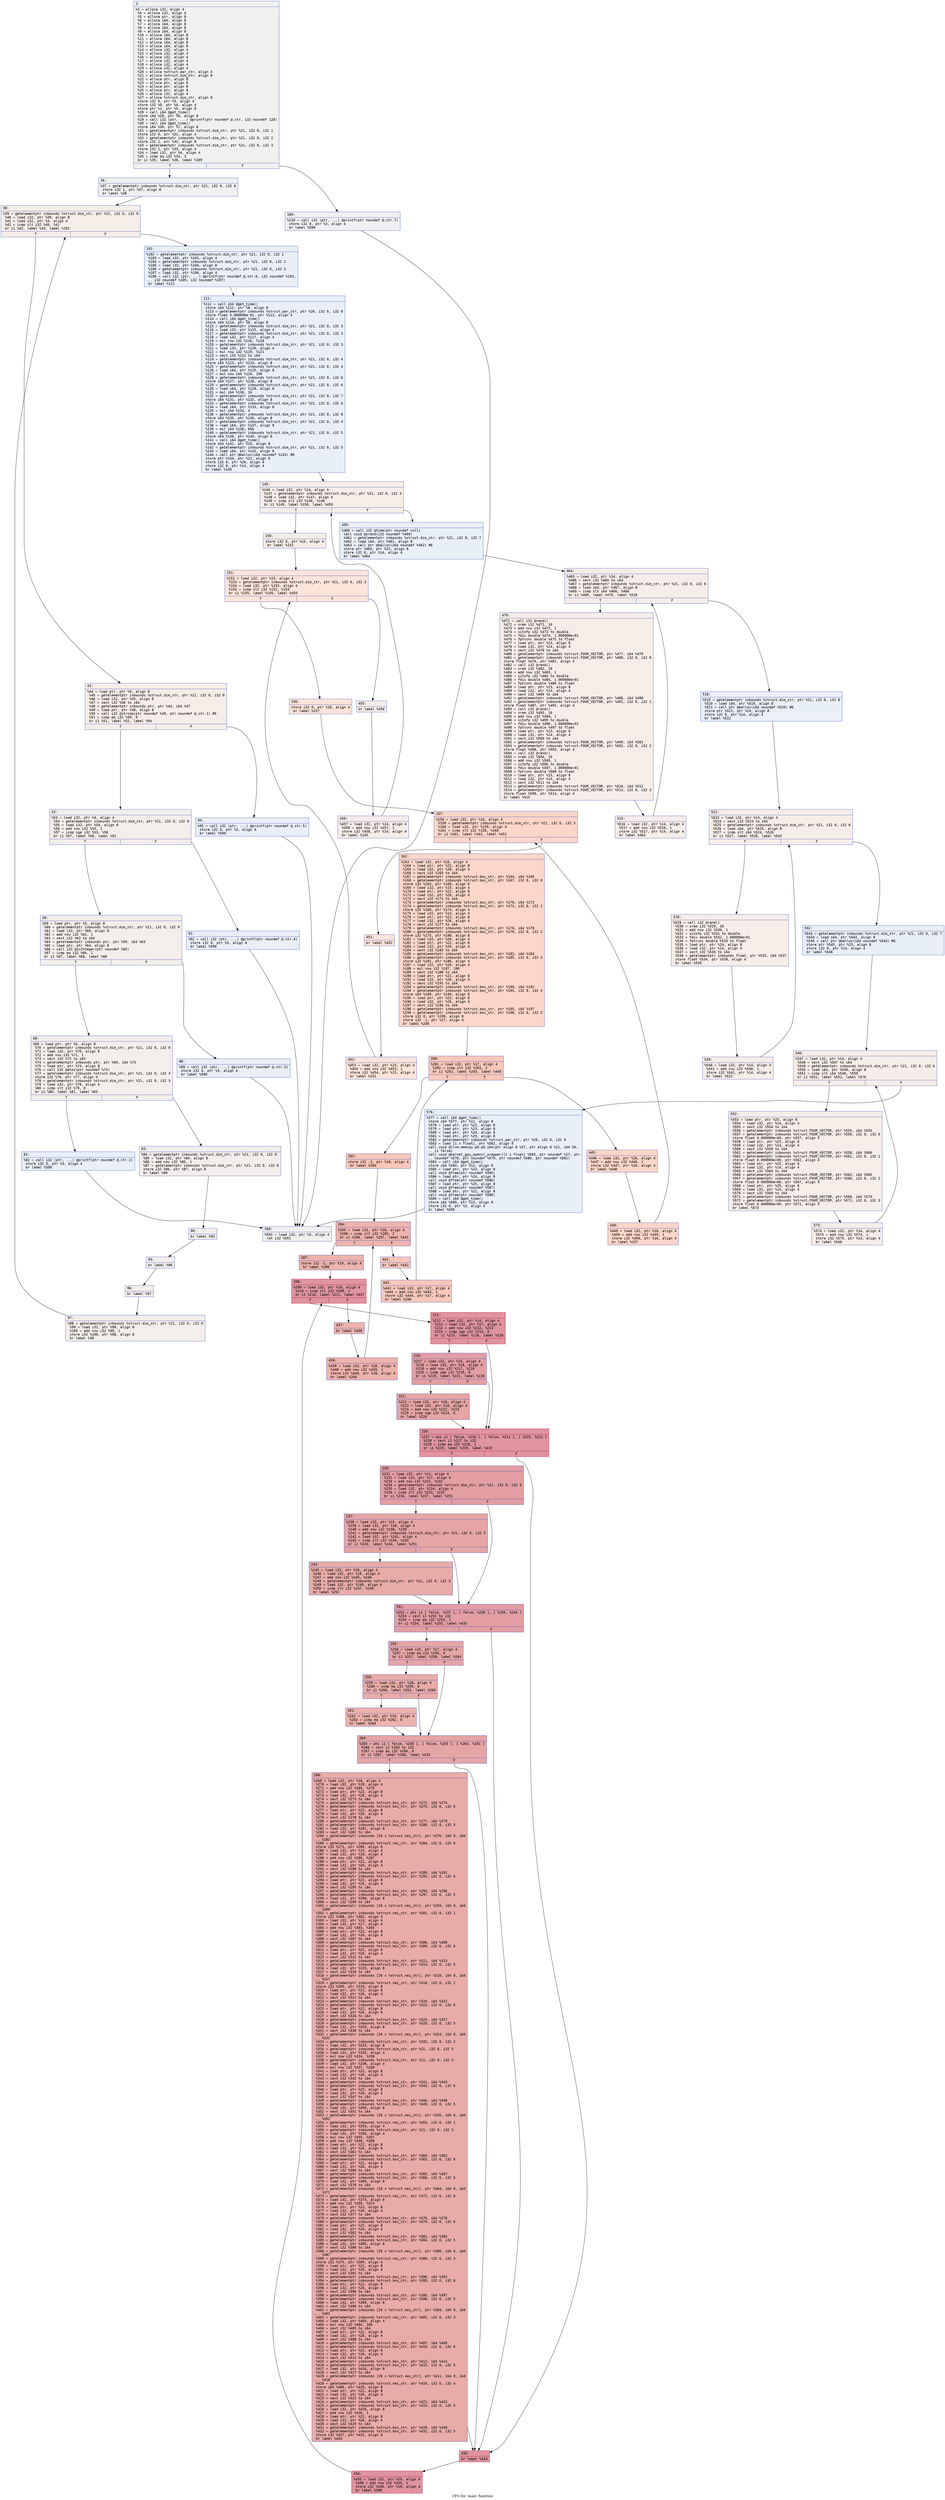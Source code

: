digraph "CFG for 'main' function" {
	label="CFG for 'main' function";

	Node0x6000032ba0d0 [shape=record,color="#3d50c3ff", style=filled, fillcolor="#dedcdb70" fontname="Courier",label="{2:\l|  %3 = alloca i32, align 4\l  %4 = alloca i32, align 4\l  %5 = alloca ptr, align 8\l  %6 = alloca i64, align 8\l  %7 = alloca i64, align 8\l  %8 = alloca i64, align 8\l  %9 = alloca i64, align 8\l  %10 = alloca i64, align 8\l  %11 = alloca i64, align 8\l  %12 = alloca i64, align 8\l  %13 = alloca i64, align 8\l  %14 = alloca i32, align 4\l  %15 = alloca i32, align 4\l  %16 = alloca i32, align 4\l  %17 = alloca i32, align 4\l  %18 = alloca i32, align 4\l  %19 = alloca i32, align 4\l  %20 = alloca %struct.par_str, align 4\l  %21 = alloca %struct.dim_str, align 8\l  %22 = alloca ptr, align 8\l  %23 = alloca ptr, align 8\l  %24 = alloca ptr, align 8\l  %25 = alloca ptr, align 8\l  %26 = alloca i32, align 4\l  %27 = alloca %struct.dim_str, align 8\l  store i32 0, ptr %3, align 4\l  store i32 %0, ptr %4, align 4\l  store ptr %1, ptr %5, align 8\l  %28 = call i64 @get_time()\l  store i64 %28, ptr %6, align 8\l  %29 = call i32 (ptr, ...) @printf(ptr noundef @.str, i32 noundef 128)\l  %30 = call i64 @get_time()\l  store i64 %30, ptr %7, align 8\l  %31 = getelementptr inbounds %struct.dim_str, ptr %21, i32 0, i32 1\l  store i32 0, ptr %31, align 4\l  %32 = getelementptr inbounds %struct.dim_str, ptr %21, i32 0, i32 2\l  store i32 1, ptr %32, align 8\l  %33 = getelementptr inbounds %struct.dim_str, ptr %21, i32 0, i32 3\l  store i32 1, ptr %33, align 4\l  %34 = load i32, ptr %4, align 4\l  %35 = icmp eq i32 %34, 3\l  br i1 %35, label %36, label %109\l|{<s0>T|<s1>F}}"];
	Node0x6000032ba0d0:s0 -> Node0x6000032ba120[tooltip="2 -> 36\nProbability 50.00%" ];
	Node0x6000032ba0d0:s1 -> Node0x6000032ba620[tooltip="2 -> 109\nProbability 50.00%" ];
	Node0x6000032ba120 [shape=record,color="#3d50c3ff", style=filled, fillcolor="#dbdcde70" fontname="Courier",label="{36:\l|  %37 = getelementptr inbounds %struct.dim_str, ptr %21, i32 0, i32 0\l  store i32 1, ptr %37, align 8\l  br label %38\l}"];
	Node0x6000032ba120 -> Node0x6000032ba170[tooltip="36 -> 38\nProbability 100.00%" ];
	Node0x6000032ba170 [shape=record,color="#3d50c3ff", style=filled, fillcolor="#e8d6cc70" fontname="Courier",label="{38:\l|  %39 = getelementptr inbounds %struct.dim_str, ptr %21, i32 0, i32 0\l  %40 = load i32, ptr %39, align 8\l  %41 = load i32, ptr %4, align 4\l  %42 = icmp slt i32 %40, %41\l  br i1 %42, label %43, label %101\l|{<s0>T|<s1>F}}"];
	Node0x6000032ba170:s0 -> Node0x6000032ba1c0[tooltip="38 -> 43\nProbability 96.88%" ];
	Node0x6000032ba170:s1 -> Node0x6000032ba5d0[tooltip="38 -> 101\nProbability 3.12%" ];
	Node0x6000032ba1c0 [shape=record,color="#3d50c3ff", style=filled, fillcolor="#e8d6cc70" fontname="Courier",label="{43:\l|  %44 = load ptr, ptr %5, align 8\l  %45 = getelementptr inbounds %struct.dim_str, ptr %21, i32 0, i32 0\l  %46 = load i32, ptr %45, align 8\l  %47 = sext i32 %46 to i64\l  %48 = getelementptr inbounds ptr, ptr %44, i64 %47\l  %49 = load ptr, ptr %48, align 8\l  %50 = call i32 @strcmp(ptr noundef %49, ptr noundef @.str.1) #5\l  %51 = icmp eq i32 %50, 0\l  br i1 %51, label %52, label %94\l|{<s0>T|<s1>F}}"];
	Node0x6000032ba1c0:s0 -> Node0x6000032ba210[tooltip="43 -> 52\nProbability 96.88%" ];
	Node0x6000032ba1c0:s1 -> Node0x6000032ba4e0[tooltip="43 -> 94\nProbability 3.12%" ];
	Node0x6000032ba210 [shape=record,color="#3d50c3ff", style=filled, fillcolor="#e5d8d170" fontname="Courier",label="{52:\l|  %53 = load i32, ptr %4, align 4\l  %54 = getelementptr inbounds %struct.dim_str, ptr %21, i32 0, i32 0\l  %55 = load i32, ptr %54, align 8\l  %56 = add nsw i32 %55, 1\l  %57 = icmp sge i32 %53, %56\l  br i1 %57, label %58, label %91\l|{<s0>T|<s1>F}}"];
	Node0x6000032ba210:s0 -> Node0x6000032ba260[tooltip="52 -> 58\nProbability 96.88%" ];
	Node0x6000032ba210:s1 -> Node0x6000032ba440[tooltip="52 -> 91\nProbability 3.12%" ];
	Node0x6000032ba260 [shape=record,color="#3d50c3ff", style=filled, fillcolor="#e5d8d170" fontname="Courier",label="{58:\l|  %59 = load ptr, ptr %5, align 8\l  %60 = getelementptr inbounds %struct.dim_str, ptr %21, i32 0, i32 0\l  %61 = load i32, ptr %60, align 8\l  %62 = add nsw i32 %61, 1\l  %63 = sext i32 %62 to i64\l  %64 = getelementptr inbounds ptr, ptr %59, i64 %63\l  %65 = load ptr, ptr %64, align 8\l  %66 = call i32 @isInteger(ptr noundef %65)\l  %67 = icmp eq i32 %66, 1\l  br i1 %67, label %68, label %88\l|{<s0>T|<s1>F}}"];
	Node0x6000032ba260:s0 -> Node0x6000032ba2b0[tooltip="58 -> 68\nProbability 96.88%" ];
	Node0x6000032ba260:s1 -> Node0x6000032ba3a0[tooltip="58 -> 88\nProbability 3.12%" ];
	Node0x6000032ba2b0 [shape=record,color="#3d50c3ff", style=filled, fillcolor="#e5d8d170" fontname="Courier",label="{68:\l|  %69 = load ptr, ptr %5, align 8\l  %70 = getelementptr inbounds %struct.dim_str, ptr %21, i32 0, i32 0\l  %71 = load i32, ptr %70, align 8\l  %72 = add nsw i32 %71, 1\l  %73 = sext i32 %72 to i64\l  %74 = getelementptr inbounds ptr, ptr %69, i64 %73\l  %75 = load ptr, ptr %74, align 8\l  %76 = call i32 @atoi(ptr noundef %75)\l  %77 = getelementptr inbounds %struct.dim_str, ptr %21, i32 0, i32 3\l  store i32 %76, ptr %77, align 4\l  %78 = getelementptr inbounds %struct.dim_str, ptr %21, i32 0, i32 3\l  %79 = load i32, ptr %78, align 4\l  %80 = icmp slt i32 %79, 0\l  br i1 %80, label %81, label %83\l|{<s0>T|<s1>F}}"];
	Node0x6000032ba2b0:s0 -> Node0x6000032ba300[tooltip="68 -> 81\nProbability 3.12%" ];
	Node0x6000032ba2b0:s1 -> Node0x6000032ba350[tooltip="68 -> 83\nProbability 96.88%" ];
	Node0x6000032ba300 [shape=record,color="#3d50c3ff", style=filled, fillcolor="#cedaeb70" fontname="Courier",label="{81:\l|  %82 = call i32 (ptr, ...) @printf(ptr noundef @.str.2)\l  store i32 0, ptr %3, align 4\l  br label %590\l}"];
	Node0x6000032ba300 -> Node0x6000032bb610[tooltip="81 -> 590\nProbability 100.00%" ];
	Node0x6000032ba350 [shape=record,color="#3d50c3ff", style=filled, fillcolor="#e5d8d170" fontname="Courier",label="{83:\l|  %84 = getelementptr inbounds %struct.dim_str, ptr %21, i32 0, i32 0\l  %85 = load i32, ptr %84, align 8\l  %86 = add nsw i32 %85, 1\l  %87 = getelementptr inbounds %struct.dim_str, ptr %21, i32 0, i32 0\l  store i32 %86, ptr %87, align 8\l  br label %90\l}"];
	Node0x6000032ba350 -> Node0x6000032ba3f0[tooltip="83 -> 90\nProbability 100.00%" ];
	Node0x6000032ba3a0 [shape=record,color="#3d50c3ff", style=filled, fillcolor="#cedaeb70" fontname="Courier",label="{88:\l|  %89 = call i32 (ptr, ...) @printf(ptr noundef @.str.3)\l  store i32 0, ptr %3, align 4\l  br label %590\l}"];
	Node0x6000032ba3a0 -> Node0x6000032bb610[tooltip="88 -> 590\nProbability 100.00%" ];
	Node0x6000032ba3f0 [shape=record,color="#3d50c3ff", style=filled, fillcolor="#e5d8d170" fontname="Courier",label="{90:\l|  br label %93\l}"];
	Node0x6000032ba3f0 -> Node0x6000032ba490[tooltip="90 -> 93\nProbability 100.00%" ];
	Node0x6000032ba440 [shape=record,color="#3d50c3ff", style=filled, fillcolor="#cedaeb70" fontname="Courier",label="{91:\l|  %92 = call i32 (ptr, ...) @printf(ptr noundef @.str.4)\l  store i32 0, ptr %3, align 4\l  br label %590\l}"];
	Node0x6000032ba440 -> Node0x6000032bb610[tooltip="91 -> 590\nProbability 100.00%" ];
	Node0x6000032ba490 [shape=record,color="#3d50c3ff", style=filled, fillcolor="#e5d8d170" fontname="Courier",label="{93:\l|  br label %96\l}"];
	Node0x6000032ba490 -> Node0x6000032ba530[tooltip="93 -> 96\nProbability 100.00%" ];
	Node0x6000032ba4e0 [shape=record,color="#3d50c3ff", style=filled, fillcolor="#cedaeb70" fontname="Courier",label="{94:\l|  %95 = call i32 (ptr, ...) @printf(ptr noundef @.str.5)\l  store i32 0, ptr %3, align 4\l  br label %590\l}"];
	Node0x6000032ba4e0 -> Node0x6000032bb610[tooltip="94 -> 590\nProbability 100.00%" ];
	Node0x6000032ba530 [shape=record,color="#3d50c3ff", style=filled, fillcolor="#e5d8d170" fontname="Courier",label="{96:\l|  br label %97\l}"];
	Node0x6000032ba530 -> Node0x6000032ba580[tooltip="96 -> 97\nProbability 100.00%" ];
	Node0x6000032ba580 [shape=record,color="#3d50c3ff", style=filled, fillcolor="#e5d8d170" fontname="Courier",label="{97:\l|  %98 = getelementptr inbounds %struct.dim_str, ptr %21, i32 0, i32 0\l  %99 = load i32, ptr %98, align 8\l  %100 = add nsw i32 %99, 1\l  store i32 %100, ptr %98, align 8\l  br label %38\l}"];
	Node0x6000032ba580 -> Node0x6000032ba170[tooltip="97 -> 38\nProbability 100.00%" ];
	Node0x6000032ba5d0 [shape=record,color="#3d50c3ff", style=filled, fillcolor="#cedaeb70" fontname="Courier",label="{101:\l|  %102 = getelementptr inbounds %struct.dim_str, ptr %21, i32 0, i32 1\l  %103 = load i32, ptr %102, align 4\l  %104 = getelementptr inbounds %struct.dim_str, ptr %21, i32 0, i32 2\l  %105 = load i32, ptr %104, align 8\l  %106 = getelementptr inbounds %struct.dim_str, ptr %21, i32 0, i32 3\l  %107 = load i32, ptr %106, align 4\l  %108 = call i32 (ptr, ...) @printf(ptr noundef @.str.6, i32 noundef %103,\l... i32 noundef %105, i32 noundef %107)\l  br label %111\l}"];
	Node0x6000032ba5d0 -> Node0x6000032ba670[tooltip="101 -> 111\nProbability 100.00%" ];
	Node0x6000032ba620 [shape=record,color="#3d50c3ff", style=filled, fillcolor="#dbdcde70" fontname="Courier",label="{109:\l|  %110 = call i32 (ptr, ...) @printf(ptr noundef @.str.7)\l  store i32 0, ptr %3, align 4\l  br label %590\l}"];
	Node0x6000032ba620 -> Node0x6000032bb610[tooltip="109 -> 590\nProbability 100.00%" ];
	Node0x6000032ba670 [shape=record,color="#3d50c3ff", style=filled, fillcolor="#cedaeb70" fontname="Courier",label="{111:\l|  %112 = call i64 @get_time()\l  store i64 %112, ptr %8, align 8\l  %113 = getelementptr inbounds %struct.par_str, ptr %20, i32 0, i32 0\l  store float 5.000000e-01, ptr %113, align 4\l  %114 = call i64 @get_time()\l  store i64 %114, ptr %9, align 8\l  %115 = getelementptr inbounds %struct.dim_str, ptr %21, i32 0, i32 3\l  %116 = load i32, ptr %115, align 4\l  %117 = getelementptr inbounds %struct.dim_str, ptr %21, i32 0, i32 3\l  %118 = load i32, ptr %117, align 4\l  %119 = mul nsw i32 %116, %118\l  %120 = getelementptr inbounds %struct.dim_str, ptr %21, i32 0, i32 3\l  %121 = load i32, ptr %120, align 4\l  %122 = mul nsw i32 %119, %121\l  %123 = sext i32 %122 to i64\l  %124 = getelementptr inbounds %struct.dim_str, ptr %21, i32 0, i32 4\l  store i64 %123, ptr %124, align 8\l  %125 = getelementptr inbounds %struct.dim_str, ptr %21, i32 0, i32 4\l  %126 = load i64, ptr %125, align 8\l  %127 = mul nsw i64 %126, 100\l  %128 = getelementptr inbounds %struct.dim_str, ptr %21, i32 0, i32 6\l  store i64 %127, ptr %128, align 8\l  %129 = getelementptr inbounds %struct.dim_str, ptr %21, i32 0, i32 6\l  %130 = load i64, ptr %129, align 8\l  %131 = mul i64 %130, 16\l  %132 = getelementptr inbounds %struct.dim_str, ptr %21, i32 0, i32 7\l  store i64 %131, ptr %132, align 8\l  %133 = getelementptr inbounds %struct.dim_str, ptr %21, i32 0, i32 6\l  %134 = load i64, ptr %133, align 8\l  %135 = mul i64 %134, 4\l  %136 = getelementptr inbounds %struct.dim_str, ptr %21, i32 0, i32 8\l  store i64 %135, ptr %136, align 8\l  %137 = getelementptr inbounds %struct.dim_str, ptr %21, i32 0, i32 4\l  %138 = load i64, ptr %137, align 8\l  %139 = mul i64 %138, 656\l  %140 = getelementptr inbounds %struct.dim_str, ptr %21, i32 0, i32 5\l  store i64 %139, ptr %140, align 8\l  %141 = call i64 @get_time()\l  store i64 %141, ptr %10, align 8\l  %142 = getelementptr inbounds %struct.dim_str, ptr %21, i32 0, i32 5\l  %143 = load i64, ptr %142, align 8\l  %144 = call ptr @malloc(i64 noundef %143) #6\l  store ptr %144, ptr %22, align 8\l  store i32 0, ptr %26, align 4\l  store i32 0, ptr %14, align 4\l  br label %145\l}"];
	Node0x6000032ba670 -> Node0x6000032ba6c0[tooltip="111 -> 145\nProbability 100.00%" ];
	Node0x6000032ba6c0 [shape=record,color="#3d50c3ff", style=filled, fillcolor="#e8d6cc70" fontname="Courier",label="{145:\l|  %146 = load i32, ptr %14, align 4\l  %147 = getelementptr inbounds %struct.dim_str, ptr %21, i32 0, i32 3\l  %148 = load i32, ptr %147, align 4\l  %149 = icmp slt i32 %146, %148\l  br i1 %149, label %150, label %459\l|{<s0>T|<s1>F}}"];
	Node0x6000032ba6c0:s0 -> Node0x6000032ba710[tooltip="145 -> 150\nProbability 96.88%" ];
	Node0x6000032ba6c0:s1 -> Node0x6000032bb200[tooltip="145 -> 459\nProbability 3.12%" ];
	Node0x6000032ba710 [shape=record,color="#3d50c3ff", style=filled, fillcolor="#e8d6cc70" fontname="Courier",label="{150:\l|  store i32 0, ptr %15, align 4\l  br label %151\l}"];
	Node0x6000032ba710 -> Node0x6000032ba760[tooltip="150 -> 151\nProbability 100.00%" ];
	Node0x6000032ba760 [shape=record,color="#3d50c3ff", style=filled, fillcolor="#f5c1a970" fontname="Courier",label="{151:\l|  %152 = load i32, ptr %15, align 4\l  %153 = getelementptr inbounds %struct.dim_str, ptr %21, i32 0, i32 3\l  %154 = load i32, ptr %153, align 4\l  %155 = icmp slt i32 %152, %154\l  br i1 %155, label %156, label %455\l|{<s0>T|<s1>F}}"];
	Node0x6000032ba760:s0 -> Node0x6000032ba7b0[tooltip="151 -> 156\nProbability 96.88%" ];
	Node0x6000032ba760:s1 -> Node0x6000032bb160[tooltip="151 -> 455\nProbability 3.12%" ];
	Node0x6000032ba7b0 [shape=record,color="#3d50c3ff", style=filled, fillcolor="#f5c1a970" fontname="Courier",label="{156:\l|  store i32 0, ptr %16, align 4\l  br label %157\l}"];
	Node0x6000032ba7b0 -> Node0x6000032ba800[tooltip="156 -> 157\nProbability 100.00%" ];
	Node0x6000032ba800 [shape=record,color="#3d50c3ff", style=filled, fillcolor="#f6a38570" fontname="Courier",label="{157:\l|  %158 = load i32, ptr %16, align 4\l  %159 = getelementptr inbounds %struct.dim_str, ptr %21, i32 0, i32 3\l  %160 = load i32, ptr %159, align 4\l  %161 = icmp slt i32 %158, %160\l  br i1 %161, label %162, label %451\l|{<s0>T|<s1>F}}"];
	Node0x6000032ba800:s0 -> Node0x6000032ba850[tooltip="157 -> 162\nProbability 96.88%" ];
	Node0x6000032ba800:s1 -> Node0x6000032bb0c0[tooltip="157 -> 451\nProbability 3.12%" ];
	Node0x6000032ba850 [shape=record,color="#3d50c3ff", style=filled, fillcolor="#f6a38570" fontname="Courier",label="{162:\l|  %163 = load i32, ptr %16, align 4\l  %164 = load ptr, ptr %22, align 8\l  %165 = load i32, ptr %26, align 4\l  %166 = sext i32 %165 to i64\l  %167 = getelementptr inbounds %struct.box_str, ptr %164, i64 %166\l  %168 = getelementptr inbounds %struct.box_str, ptr %167, i32 0, i32 0\l  store i32 %163, ptr %168, align 8\l  %169 = load i32, ptr %15, align 4\l  %170 = load ptr, ptr %22, align 8\l  %171 = load i32, ptr %26, align 4\l  %172 = sext i32 %171 to i64\l  %173 = getelementptr inbounds %struct.box_str, ptr %170, i64 %172\l  %174 = getelementptr inbounds %struct.box_str, ptr %173, i32 0, i32 1\l  store i32 %169, ptr %174, align 4\l  %175 = load i32, ptr %14, align 4\l  %176 = load ptr, ptr %22, align 8\l  %177 = load i32, ptr %26, align 4\l  %178 = sext i32 %177 to i64\l  %179 = getelementptr inbounds %struct.box_str, ptr %176, i64 %178\l  %180 = getelementptr inbounds %struct.box_str, ptr %179, i32 0, i32 2\l  store i32 %175, ptr %180, align 8\l  %181 = load i32, ptr %26, align 4\l  %182 = load ptr, ptr %22, align 8\l  %183 = load i32, ptr %26, align 4\l  %184 = sext i32 %183 to i64\l  %185 = getelementptr inbounds %struct.box_str, ptr %182, i64 %184\l  %186 = getelementptr inbounds %struct.box_str, ptr %185, i32 0, i32 3\l  store i32 %181, ptr %186, align 4\l  %187 = load i32, ptr %26, align 4\l  %188 = mul nsw i32 %187, 100\l  %189 = sext i32 %188 to i64\l  %190 = load ptr, ptr %22, align 8\l  %191 = load i32, ptr %26, align 4\l  %192 = sext i32 %191 to i64\l  %193 = getelementptr inbounds %struct.box_str, ptr %190, i64 %192\l  %194 = getelementptr inbounds %struct.box_str, ptr %193, i32 0, i32 4\l  store i64 %189, ptr %194, align 8\l  %195 = load ptr, ptr %22, align 8\l  %196 = load i32, ptr %26, align 4\l  %197 = sext i32 %196 to i64\l  %198 = getelementptr inbounds %struct.box_str, ptr %195, i64 %197\l  %199 = getelementptr inbounds %struct.box_str, ptr %198, i32 0, i32 5\l  store i32 0, ptr %199, align 8\l  store i32 -1, ptr %17, align 4\l  br label %200\l}"];
	Node0x6000032ba850 -> Node0x6000032ba8a0[tooltip="162 -> 200\nProbability 100.00%" ];
	Node0x6000032ba8a0 [shape=record,color="#3d50c3ff", style=filled, fillcolor="#ec7f6370" fontname="Courier",label="{200:\l|  %201 = load i32, ptr %17, align 4\l  %202 = icmp slt i32 %201, 2\l  br i1 %202, label %203, label %445\l|{<s0>T|<s1>F}}"];
	Node0x6000032ba8a0:s0 -> Node0x6000032ba8f0[tooltip="200 -> 203\nProbability 96.88%" ];
	Node0x6000032ba8a0:s1 -> Node0x6000032bb020[tooltip="200 -> 445\nProbability 3.12%" ];
	Node0x6000032ba8f0 [shape=record,color="#3d50c3ff", style=filled, fillcolor="#ec7f6370" fontname="Courier",label="{203:\l|  store i32 -1, ptr %18, align 4\l  br label %204\l}"];
	Node0x6000032ba8f0 -> Node0x6000032ba940[tooltip="203 -> 204\nProbability 100.00%" ];
	Node0x6000032ba940 [shape=record,color="#3d50c3ff", style=filled, fillcolor="#d6524470" fontname="Courier",label="{204:\l|  %205 = load i32, ptr %18, align 4\l  %206 = icmp slt i32 %205, 2\l  br i1 %206, label %207, label %441\l|{<s0>T|<s1>F}}"];
	Node0x6000032ba940:s0 -> Node0x6000032ba990[tooltip="204 -> 207\nProbability 96.88%" ];
	Node0x6000032ba940:s1 -> Node0x6000032baf80[tooltip="204 -> 441\nProbability 3.12%" ];
	Node0x6000032ba990 [shape=record,color="#3d50c3ff", style=filled, fillcolor="#d6524470" fontname="Courier",label="{207:\l|  store i32 -1, ptr %19, align 4\l  br label %208\l}"];
	Node0x6000032ba990 -> Node0x6000032ba9e0[tooltip="207 -> 208\nProbability 100.00%" ];
	Node0x6000032ba9e0 [shape=record,color="#b70d28ff", style=filled, fillcolor="#b70d2870" fontname="Courier",label="{208:\l|  %209 = load i32, ptr %19, align 4\l  %210 = icmp slt i32 %209, 2\l  br i1 %210, label %211, label %437\l|{<s0>T|<s1>F}}"];
	Node0x6000032ba9e0:s0 -> Node0x6000032baa30[tooltip="208 -> 211\nProbability 96.88%" ];
	Node0x6000032ba9e0:s1 -> Node0x6000032baee0[tooltip="208 -> 437\nProbability 3.12%" ];
	Node0x6000032baa30 [shape=record,color="#b70d28ff", style=filled, fillcolor="#b70d2870" fontname="Courier",label="{211:\l|  %212 = load i32, ptr %14, align 4\l  %213 = load i32, ptr %17, align 4\l  %214 = add nsw i32 %212, %213\l  %215 = icmp sge i32 %214, 0\l  br i1 %215, label %216, label %226\l|{<s0>T|<s1>F}}"];
	Node0x6000032baa30:s0 -> Node0x6000032baa80[tooltip="211 -> 216\nProbability 50.00%" ];
	Node0x6000032baa30:s1 -> Node0x6000032bab20[tooltip="211 -> 226\nProbability 50.00%" ];
	Node0x6000032baa80 [shape=record,color="#3d50c3ff", style=filled, fillcolor="#be242e70" fontname="Courier",label="{216:\l|  %217 = load i32, ptr %15, align 4\l  %218 = load i32, ptr %18, align 4\l  %219 = add nsw i32 %217, %218\l  %220 = icmp sge i32 %219, 0\l  br i1 %220, label %221, label %226\l|{<s0>T|<s1>F}}"];
	Node0x6000032baa80:s0 -> Node0x6000032baad0[tooltip="216 -> 221\nProbability 50.00%" ];
	Node0x6000032baa80:s1 -> Node0x6000032bab20[tooltip="216 -> 226\nProbability 50.00%" ];
	Node0x6000032baad0 [shape=record,color="#3d50c3ff", style=filled, fillcolor="#c5333470" fontname="Courier",label="{221:\l|  %222 = load i32, ptr %16, align 4\l  %223 = load i32, ptr %19, align 4\l  %224 = add nsw i32 %222, %223\l  %225 = icmp sge i32 %224, 0\l  br label %226\l}"];
	Node0x6000032baad0 -> Node0x6000032bab20[tooltip="221 -> 226\nProbability 100.00%" ];
	Node0x6000032bab20 [shape=record,color="#b70d28ff", style=filled, fillcolor="#b70d2870" fontname="Courier",label="{226:\l|  %227 = phi i1 [ false, %216 ], [ false, %211 ], [ %225, %221 ]\l  %228 = zext i1 %227 to i32\l  %229 = icmp eq i32 %228, 1\l  br i1 %229, label %230, label %433\l|{<s0>T|<s1>F}}"];
	Node0x6000032bab20:s0 -> Node0x6000032bab70[tooltip="226 -> 230\nProbability 50.00%" ];
	Node0x6000032bab20:s1 -> Node0x6000032bae40[tooltip="226 -> 433\nProbability 50.00%" ];
	Node0x6000032bab70 [shape=record,color="#3d50c3ff", style=filled, fillcolor="#be242e70" fontname="Courier",label="{230:\l|  %231 = load i32, ptr %14, align 4\l  %232 = load i32, ptr %17, align 4\l  %233 = add nsw i32 %231, %232\l  %234 = getelementptr inbounds %struct.dim_str, ptr %21, i32 0, i32 3\l  %235 = load i32, ptr %234, align 4\l  %236 = icmp slt i32 %233, %235\l  br i1 %236, label %237, label %251\l|{<s0>T|<s1>F}}"];
	Node0x6000032bab70:s0 -> Node0x6000032babc0[tooltip="230 -> 237\nProbability 50.00%" ];
	Node0x6000032bab70:s1 -> Node0x6000032bac60[tooltip="230 -> 251\nProbability 50.00%" ];
	Node0x6000032babc0 [shape=record,color="#3d50c3ff", style=filled, fillcolor="#c5333470" fontname="Courier",label="{237:\l|  %238 = load i32, ptr %15, align 4\l  %239 = load i32, ptr %18, align 4\l  %240 = add nsw i32 %238, %239\l  %241 = getelementptr inbounds %struct.dim_str, ptr %21, i32 0, i32 3\l  %242 = load i32, ptr %241, align 4\l  %243 = icmp slt i32 %240, %242\l  br i1 %243, label %244, label %251\l|{<s0>T|<s1>F}}"];
	Node0x6000032babc0:s0 -> Node0x6000032bac10[tooltip="237 -> 244\nProbability 50.00%" ];
	Node0x6000032babc0:s1 -> Node0x6000032bac60[tooltip="237 -> 251\nProbability 50.00%" ];
	Node0x6000032bac10 [shape=record,color="#3d50c3ff", style=filled, fillcolor="#cc403a70" fontname="Courier",label="{244:\l|  %245 = load i32, ptr %16, align 4\l  %246 = load i32, ptr %19, align 4\l  %247 = add nsw i32 %245, %246\l  %248 = getelementptr inbounds %struct.dim_str, ptr %21, i32 0, i32 3\l  %249 = load i32, ptr %248, align 4\l  %250 = icmp slt i32 %247, %249\l  br label %251\l}"];
	Node0x6000032bac10 -> Node0x6000032bac60[tooltip="244 -> 251\nProbability 100.00%" ];
	Node0x6000032bac60 [shape=record,color="#3d50c3ff", style=filled, fillcolor="#be242e70" fontname="Courier",label="{251:\l|  %252 = phi i1 [ false, %237 ], [ false, %230 ], [ %250, %244 ]\l  %253 = zext i1 %252 to i32\l  %254 = icmp eq i32 %253, 1\l  br i1 %254, label %255, label %433\l|{<s0>T|<s1>F}}"];
	Node0x6000032bac60:s0 -> Node0x6000032bacb0[tooltip="251 -> 255\nProbability 50.00%" ];
	Node0x6000032bac60:s1 -> Node0x6000032bae40[tooltip="251 -> 433\nProbability 50.00%" ];
	Node0x6000032bacb0 [shape=record,color="#3d50c3ff", style=filled, fillcolor="#c5333470" fontname="Courier",label="{255:\l|  %256 = load i32, ptr %17, align 4\l  %257 = icmp eq i32 %256, 0\l  br i1 %257, label %258, label %264\l|{<s0>T|<s1>F}}"];
	Node0x6000032bacb0:s0 -> Node0x6000032bad00[tooltip="255 -> 258\nProbability 37.50%" ];
	Node0x6000032bacb0:s1 -> Node0x6000032bada0[tooltip="255 -> 264\nProbability 62.50%" ];
	Node0x6000032bad00 [shape=record,color="#3d50c3ff", style=filled, fillcolor="#cc403a70" fontname="Courier",label="{258:\l|  %259 = load i32, ptr %18, align 4\l  %260 = icmp eq i32 %259, 0\l  br i1 %260, label %261, label %264\l|{<s0>T|<s1>F}}"];
	Node0x6000032bad00:s0 -> Node0x6000032bad50[tooltip="258 -> 261\nProbability 37.50%" ];
	Node0x6000032bad00:s1 -> Node0x6000032bada0[tooltip="258 -> 264\nProbability 62.50%" ];
	Node0x6000032bad50 [shape=record,color="#3d50c3ff", style=filled, fillcolor="#d6524470" fontname="Courier",label="{261:\l|  %262 = load i32, ptr %19, align 4\l  %263 = icmp eq i32 %262, 0\l  br label %264\l}"];
	Node0x6000032bad50 -> Node0x6000032bada0[tooltip="261 -> 264\nProbability 100.00%" ];
	Node0x6000032bada0 [shape=record,color="#3d50c3ff", style=filled, fillcolor="#c5333470" fontname="Courier",label="{264:\l|  %265 = phi i1 [ false, %258 ], [ false, %255 ], [ %263, %261 ]\l  %266 = zext i1 %265 to i32\l  %267 = icmp eq i32 %266, 0\l  br i1 %267, label %268, label %433\l|{<s0>T|<s1>F}}"];
	Node0x6000032bada0:s0 -> Node0x6000032badf0[tooltip="264 -> 268\nProbability 37.50%" ];
	Node0x6000032bada0:s1 -> Node0x6000032bae40[tooltip="264 -> 433\nProbability 62.50%" ];
	Node0x6000032badf0 [shape=record,color="#3d50c3ff", style=filled, fillcolor="#cc403a70" fontname="Courier",label="{268:\l|  %269 = load i32, ptr %16, align 4\l  %270 = load i32, ptr %19, align 4\l  %271 = add nsw i32 %269, %270\l  %272 = load ptr, ptr %22, align 8\l  %273 = load i32, ptr %26, align 4\l  %274 = sext i32 %273 to i64\l  %275 = getelementptr inbounds %struct.box_str, ptr %272, i64 %274\l  %276 = getelementptr inbounds %struct.box_str, ptr %275, i32 0, i32 6\l  %277 = load ptr, ptr %22, align 8\l  %278 = load i32, ptr %26, align 4\l  %279 = sext i32 %278 to i64\l  %280 = getelementptr inbounds %struct.box_str, ptr %277, i64 %279\l  %281 = getelementptr inbounds %struct.box_str, ptr %280, i32 0, i32 5\l  %282 = load i32, ptr %281, align 8\l  %283 = sext i32 %282 to i64\l  %284 = getelementptr inbounds [26 x %struct.nei_str], ptr %276, i64 0, i64\l... %283\l  %285 = getelementptr inbounds %struct.nei_str, ptr %284, i32 0, i32 0\l  store i32 %271, ptr %285, align 8\l  %286 = load i32, ptr %15, align 4\l  %287 = load i32, ptr %18, align 4\l  %288 = add nsw i32 %286, %287\l  %289 = load ptr, ptr %22, align 8\l  %290 = load i32, ptr %26, align 4\l  %291 = sext i32 %290 to i64\l  %292 = getelementptr inbounds %struct.box_str, ptr %289, i64 %291\l  %293 = getelementptr inbounds %struct.box_str, ptr %292, i32 0, i32 6\l  %294 = load ptr, ptr %22, align 8\l  %295 = load i32, ptr %26, align 4\l  %296 = sext i32 %295 to i64\l  %297 = getelementptr inbounds %struct.box_str, ptr %294, i64 %296\l  %298 = getelementptr inbounds %struct.box_str, ptr %297, i32 0, i32 5\l  %299 = load i32, ptr %298, align 8\l  %300 = sext i32 %299 to i64\l  %301 = getelementptr inbounds [26 x %struct.nei_str], ptr %293, i64 0, i64\l... %300\l  %302 = getelementptr inbounds %struct.nei_str, ptr %301, i32 0, i32 1\l  store i32 %288, ptr %302, align 4\l  %303 = load i32, ptr %14, align 4\l  %304 = load i32, ptr %17, align 4\l  %305 = add nsw i32 %303, %304\l  %306 = load ptr, ptr %22, align 8\l  %307 = load i32, ptr %26, align 4\l  %308 = sext i32 %307 to i64\l  %309 = getelementptr inbounds %struct.box_str, ptr %306, i64 %308\l  %310 = getelementptr inbounds %struct.box_str, ptr %309, i32 0, i32 6\l  %311 = load ptr, ptr %22, align 8\l  %312 = load i32, ptr %26, align 4\l  %313 = sext i32 %312 to i64\l  %314 = getelementptr inbounds %struct.box_str, ptr %311, i64 %313\l  %315 = getelementptr inbounds %struct.box_str, ptr %314, i32 0, i32 5\l  %316 = load i32, ptr %315, align 8\l  %317 = sext i32 %316 to i64\l  %318 = getelementptr inbounds [26 x %struct.nei_str], ptr %310, i64 0, i64\l... %317\l  %319 = getelementptr inbounds %struct.nei_str, ptr %318, i32 0, i32 2\l  store i32 %305, ptr %319, align 8\l  %320 = load ptr, ptr %22, align 8\l  %321 = load i32, ptr %26, align 4\l  %322 = sext i32 %321 to i64\l  %323 = getelementptr inbounds %struct.box_str, ptr %320, i64 %322\l  %324 = getelementptr inbounds %struct.box_str, ptr %323, i32 0, i32 6\l  %325 = load ptr, ptr %22, align 8\l  %326 = load i32, ptr %26, align 4\l  %327 = sext i32 %326 to i64\l  %328 = getelementptr inbounds %struct.box_str, ptr %325, i64 %327\l  %329 = getelementptr inbounds %struct.box_str, ptr %328, i32 0, i32 5\l  %330 = load i32, ptr %329, align 8\l  %331 = sext i32 %330 to i64\l  %332 = getelementptr inbounds [26 x %struct.nei_str], ptr %324, i64 0, i64\l... %331\l  %333 = getelementptr inbounds %struct.nei_str, ptr %332, i32 0, i32 2\l  %334 = load i32, ptr %333, align 8\l  %335 = getelementptr inbounds %struct.dim_str, ptr %21, i32 0, i32 3\l  %336 = load i32, ptr %335, align 4\l  %337 = mul nsw i32 %334, %336\l  %338 = getelementptr inbounds %struct.dim_str, ptr %21, i32 0, i32 3\l  %339 = load i32, ptr %338, align 4\l  %340 = mul nsw i32 %337, %339\l  %341 = load ptr, ptr %22, align 8\l  %342 = load i32, ptr %26, align 4\l  %343 = sext i32 %342 to i64\l  %344 = getelementptr inbounds %struct.box_str, ptr %341, i64 %343\l  %345 = getelementptr inbounds %struct.box_str, ptr %344, i32 0, i32 6\l  %346 = load ptr, ptr %22, align 8\l  %347 = load i32, ptr %26, align 4\l  %348 = sext i32 %347 to i64\l  %349 = getelementptr inbounds %struct.box_str, ptr %346, i64 %348\l  %350 = getelementptr inbounds %struct.box_str, ptr %349, i32 0, i32 5\l  %351 = load i32, ptr %350, align 8\l  %352 = sext i32 %351 to i64\l  %353 = getelementptr inbounds [26 x %struct.nei_str], ptr %345, i64 0, i64\l... %352\l  %354 = getelementptr inbounds %struct.nei_str, ptr %353, i32 0, i32 1\l  %355 = load i32, ptr %354, align 4\l  %356 = getelementptr inbounds %struct.dim_str, ptr %21, i32 0, i32 3\l  %357 = load i32, ptr %356, align 4\l  %358 = mul nsw i32 %355, %357\l  %359 = add nsw i32 %340, %358\l  %360 = load ptr, ptr %22, align 8\l  %361 = load i32, ptr %26, align 4\l  %362 = sext i32 %361 to i64\l  %363 = getelementptr inbounds %struct.box_str, ptr %360, i64 %362\l  %364 = getelementptr inbounds %struct.box_str, ptr %363, i32 0, i32 6\l  %365 = load ptr, ptr %22, align 8\l  %366 = load i32, ptr %26, align 4\l  %367 = sext i32 %366 to i64\l  %368 = getelementptr inbounds %struct.box_str, ptr %365, i64 %367\l  %369 = getelementptr inbounds %struct.box_str, ptr %368, i32 0, i32 5\l  %370 = load i32, ptr %369, align 8\l  %371 = sext i32 %370 to i64\l  %372 = getelementptr inbounds [26 x %struct.nei_str], ptr %364, i64 0, i64\l... %371\l  %373 = getelementptr inbounds %struct.nei_str, ptr %372, i32 0, i32 0\l  %374 = load i32, ptr %373, align 8\l  %375 = add nsw i32 %359, %374\l  %376 = load ptr, ptr %22, align 8\l  %377 = load i32, ptr %26, align 4\l  %378 = sext i32 %377 to i64\l  %379 = getelementptr inbounds %struct.box_str, ptr %376, i64 %378\l  %380 = getelementptr inbounds %struct.box_str, ptr %379, i32 0, i32 6\l  %381 = load ptr, ptr %22, align 8\l  %382 = load i32, ptr %26, align 4\l  %383 = sext i32 %382 to i64\l  %384 = getelementptr inbounds %struct.box_str, ptr %381, i64 %383\l  %385 = getelementptr inbounds %struct.box_str, ptr %384, i32 0, i32 5\l  %386 = load i32, ptr %385, align 8\l  %387 = sext i32 %386 to i64\l  %388 = getelementptr inbounds [26 x %struct.nei_str], ptr %380, i64 0, i64\l... %387\l  %389 = getelementptr inbounds %struct.nei_str, ptr %388, i32 0, i32 3\l  store i32 %375, ptr %389, align 4\l  %390 = load ptr, ptr %22, align 8\l  %391 = load i32, ptr %26, align 4\l  %392 = sext i32 %391 to i64\l  %393 = getelementptr inbounds %struct.box_str, ptr %390, i64 %392\l  %394 = getelementptr inbounds %struct.box_str, ptr %393, i32 0, i32 6\l  %395 = load ptr, ptr %22, align 8\l  %396 = load i32, ptr %26, align 4\l  %397 = sext i32 %396 to i64\l  %398 = getelementptr inbounds %struct.box_str, ptr %395, i64 %397\l  %399 = getelementptr inbounds %struct.box_str, ptr %398, i32 0, i32 5\l  %400 = load i32, ptr %399, align 8\l  %401 = sext i32 %400 to i64\l  %402 = getelementptr inbounds [26 x %struct.nei_str], ptr %394, i64 0, i64\l... %401\l  %403 = getelementptr inbounds %struct.nei_str, ptr %402, i32 0, i32 3\l  %404 = load i32, ptr %403, align 4\l  %405 = mul nsw i32 %404, 100\l  %406 = sext i32 %405 to i64\l  %407 = load ptr, ptr %22, align 8\l  %408 = load i32, ptr %26, align 4\l  %409 = sext i32 %408 to i64\l  %410 = getelementptr inbounds %struct.box_str, ptr %407, i64 %409\l  %411 = getelementptr inbounds %struct.box_str, ptr %410, i32 0, i32 6\l  %412 = load ptr, ptr %22, align 8\l  %413 = load i32, ptr %26, align 4\l  %414 = sext i32 %413 to i64\l  %415 = getelementptr inbounds %struct.box_str, ptr %412, i64 %414\l  %416 = getelementptr inbounds %struct.box_str, ptr %415, i32 0, i32 5\l  %417 = load i32, ptr %416, align 8\l  %418 = sext i32 %417 to i64\l  %419 = getelementptr inbounds [26 x %struct.nei_str], ptr %411, i64 0, i64\l... %418\l  %420 = getelementptr inbounds %struct.nei_str, ptr %419, i32 0, i32 4\l  store i64 %406, ptr %420, align 8\l  %421 = load ptr, ptr %22, align 8\l  %422 = load i32, ptr %26, align 4\l  %423 = sext i32 %422 to i64\l  %424 = getelementptr inbounds %struct.box_str, ptr %421, i64 %423\l  %425 = getelementptr inbounds %struct.box_str, ptr %424, i32 0, i32 5\l  %426 = load i32, ptr %425, align 8\l  %427 = add nsw i32 %426, 1\l  %428 = load ptr, ptr %22, align 8\l  %429 = load i32, ptr %26, align 4\l  %430 = sext i32 %429 to i64\l  %431 = getelementptr inbounds %struct.box_str, ptr %428, i64 %430\l  %432 = getelementptr inbounds %struct.box_str, ptr %431, i32 0, i32 5\l  store i32 %427, ptr %432, align 8\l  br label %433\l}"];
	Node0x6000032badf0 -> Node0x6000032bae40[tooltip="268 -> 433\nProbability 100.00%" ];
	Node0x6000032bae40 [shape=record,color="#b70d28ff", style=filled, fillcolor="#b70d2870" fontname="Courier",label="{433:\l|  br label %434\l}"];
	Node0x6000032bae40 -> Node0x6000032bae90[tooltip="433 -> 434\nProbability 100.00%" ];
	Node0x6000032bae90 [shape=record,color="#b70d28ff", style=filled, fillcolor="#b70d2870" fontname="Courier",label="{434:\l|  %435 = load i32, ptr %19, align 4\l  %436 = add nsw i32 %435, 1\l  store i32 %436, ptr %19, align 4\l  br label %208\l}"];
	Node0x6000032bae90 -> Node0x6000032ba9e0[tooltip="434 -> 208\nProbability 100.00%" ];
	Node0x6000032baee0 [shape=record,color="#3d50c3ff", style=filled, fillcolor="#d6524470" fontname="Courier",label="{437:\l|  br label %438\l}"];
	Node0x6000032baee0 -> Node0x6000032baf30[tooltip="437 -> 438\nProbability 100.00%" ];
	Node0x6000032baf30 [shape=record,color="#3d50c3ff", style=filled, fillcolor="#d6524470" fontname="Courier",label="{438:\l|  %439 = load i32, ptr %18, align 4\l  %440 = add nsw i32 %439, 1\l  store i32 %440, ptr %18, align 4\l  br label %204\l}"];
	Node0x6000032baf30 -> Node0x6000032ba940[tooltip="438 -> 204\nProbability 100.00%" ];
	Node0x6000032baf80 [shape=record,color="#3d50c3ff", style=filled, fillcolor="#ec7f6370" fontname="Courier",label="{441:\l|  br label %442\l}"];
	Node0x6000032baf80 -> Node0x6000032bafd0[tooltip="441 -> 442\nProbability 100.00%" ];
	Node0x6000032bafd0 [shape=record,color="#3d50c3ff", style=filled, fillcolor="#ec7f6370" fontname="Courier",label="{442:\l|  %443 = load i32, ptr %17, align 4\l  %444 = add nsw i32 %443, 1\l  store i32 %444, ptr %17, align 4\l  br label %200\l}"];
	Node0x6000032bafd0 -> Node0x6000032ba8a0[tooltip="442 -> 200\nProbability 100.00%" ];
	Node0x6000032bb020 [shape=record,color="#3d50c3ff", style=filled, fillcolor="#f6a38570" fontname="Courier",label="{445:\l|  %446 = load i32, ptr %26, align 4\l  %447 = add nsw i32 %446, 1\l  store i32 %447, ptr %26, align 4\l  br label %448\l}"];
	Node0x6000032bb020 -> Node0x6000032bb070[tooltip="445 -> 448\nProbability 100.00%" ];
	Node0x6000032bb070 [shape=record,color="#3d50c3ff", style=filled, fillcolor="#f6a38570" fontname="Courier",label="{448:\l|  %449 = load i32, ptr %16, align 4\l  %450 = add nsw i32 %449, 1\l  store i32 %450, ptr %16, align 4\l  br label %157\l}"];
	Node0x6000032bb070 -> Node0x6000032ba800[tooltip="448 -> 157\nProbability 100.00%" ];
	Node0x6000032bb0c0 [shape=record,color="#3d50c3ff", style=filled, fillcolor="#f5c1a970" fontname="Courier",label="{451:\l|  br label %452\l}"];
	Node0x6000032bb0c0 -> Node0x6000032bb110[tooltip="451 -> 452\nProbability 100.00%" ];
	Node0x6000032bb110 [shape=record,color="#3d50c3ff", style=filled, fillcolor="#f5c1a970" fontname="Courier",label="{452:\l|  %453 = load i32, ptr %15, align 4\l  %454 = add nsw i32 %453, 1\l  store i32 %454, ptr %15, align 4\l  br label %151\l}"];
	Node0x6000032bb110 -> Node0x6000032ba760[tooltip="452 -> 151\nProbability 100.00%" ];
	Node0x6000032bb160 [shape=record,color="#3d50c3ff", style=filled, fillcolor="#e8d6cc70" fontname="Courier",label="{455:\l|  br label %456\l}"];
	Node0x6000032bb160 -> Node0x6000032bb1b0[tooltip="455 -> 456\nProbability 100.00%" ];
	Node0x6000032bb1b0 [shape=record,color="#3d50c3ff", style=filled, fillcolor="#e8d6cc70" fontname="Courier",label="{456:\l|  %457 = load i32, ptr %14, align 4\l  %458 = add nsw i32 %457, 1\l  store i32 %458, ptr %14, align 4\l  br label %145\l}"];
	Node0x6000032bb1b0 -> Node0x6000032ba6c0[tooltip="456 -> 145\nProbability 100.00%" ];
	Node0x6000032bb200 [shape=record,color="#3d50c3ff", style=filled, fillcolor="#cedaeb70" fontname="Courier",label="{459:\l|  %460 = call i32 @time(ptr noundef null)\l  call void @srand(i32 noundef %460)\l  %461 = getelementptr inbounds %struct.dim_str, ptr %21, i32 0, i32 7\l  %462 = load i64, ptr %461, align 8\l  %463 = call ptr @malloc(i64 noundef %462) #6\l  store ptr %463, ptr %23, align 8\l  store i32 0, ptr %14, align 4\l  br label %464\l}"];
	Node0x6000032bb200 -> Node0x6000032bb250[tooltip="459 -> 464\nProbability 100.00%" ];
	Node0x6000032bb250 [shape=record,color="#3d50c3ff", style=filled, fillcolor="#e8d6cc70" fontname="Courier",label="{464:\l|  %465 = load i32, ptr %14, align 4\l  %466 = sext i32 %465 to i64\l  %467 = getelementptr inbounds %struct.dim_str, ptr %21, i32 0, i32 6\l  %468 = load i64, ptr %467, align 8\l  %469 = icmp slt i64 %466, %468\l  br i1 %469, label %470, label %518\l|{<s0>T|<s1>F}}"];
	Node0x6000032bb250:s0 -> Node0x6000032bb2a0[tooltip="464 -> 470\nProbability 96.88%" ];
	Node0x6000032bb250:s1 -> Node0x6000032bb340[tooltip="464 -> 518\nProbability 3.12%" ];
	Node0x6000032bb2a0 [shape=record,color="#3d50c3ff", style=filled, fillcolor="#e8d6cc70" fontname="Courier",label="{470:\l|  %471 = call i32 @rand()\l  %472 = srem i32 %471, 10\l  %473 = add nsw i32 %472, 1\l  %474 = sitofp i32 %473 to double\l  %475 = fdiv double %474, 1.000000e+01\l  %476 = fptrunc double %475 to float\l  %477 = load ptr, ptr %23, align 8\l  %478 = load i32, ptr %14, align 4\l  %479 = sext i32 %478 to i64\l  %480 = getelementptr inbounds %struct.FOUR_VECTOR, ptr %477, i64 %479\l  %481 = getelementptr inbounds %struct.FOUR_VECTOR, ptr %480, i32 0, i32 0\l  store float %476, ptr %481, align 4\l  %482 = call i32 @rand()\l  %483 = srem i32 %482, 10\l  %484 = add nsw i32 %483, 1\l  %485 = sitofp i32 %484 to double\l  %486 = fdiv double %485, 1.000000e+01\l  %487 = fptrunc double %486 to float\l  %488 = load ptr, ptr %23, align 8\l  %489 = load i32, ptr %14, align 4\l  %490 = sext i32 %489 to i64\l  %491 = getelementptr inbounds %struct.FOUR_VECTOR, ptr %488, i64 %490\l  %492 = getelementptr inbounds %struct.FOUR_VECTOR, ptr %491, i32 0, i32 1\l  store float %487, ptr %492, align 4\l  %493 = call i32 @rand()\l  %494 = srem i32 %493, 10\l  %495 = add nsw i32 %494, 1\l  %496 = sitofp i32 %495 to double\l  %497 = fdiv double %496, 1.000000e+01\l  %498 = fptrunc double %497 to float\l  %499 = load ptr, ptr %23, align 8\l  %500 = load i32, ptr %14, align 4\l  %501 = sext i32 %500 to i64\l  %502 = getelementptr inbounds %struct.FOUR_VECTOR, ptr %499, i64 %501\l  %503 = getelementptr inbounds %struct.FOUR_VECTOR, ptr %502, i32 0, i32 2\l  store float %498, ptr %503, align 4\l  %504 = call i32 @rand()\l  %505 = srem i32 %504, 10\l  %506 = add nsw i32 %505, 1\l  %507 = sitofp i32 %506 to double\l  %508 = fdiv double %507, 1.000000e+01\l  %509 = fptrunc double %508 to float\l  %510 = load ptr, ptr %23, align 8\l  %511 = load i32, ptr %14, align 4\l  %512 = sext i32 %511 to i64\l  %513 = getelementptr inbounds %struct.FOUR_VECTOR, ptr %510, i64 %512\l  %514 = getelementptr inbounds %struct.FOUR_VECTOR, ptr %513, i32 0, i32 3\l  store float %509, ptr %514, align 4\l  br label %515\l}"];
	Node0x6000032bb2a0 -> Node0x6000032bb2f0[tooltip="470 -> 515\nProbability 100.00%" ];
	Node0x6000032bb2f0 [shape=record,color="#3d50c3ff", style=filled, fillcolor="#e8d6cc70" fontname="Courier",label="{515:\l|  %516 = load i32, ptr %14, align 4\l  %517 = add nsw i32 %516, 1\l  store i32 %517, ptr %14, align 4\l  br label %464\l}"];
	Node0x6000032bb2f0 -> Node0x6000032bb250[tooltip="515 -> 464\nProbability 100.00%" ];
	Node0x6000032bb340 [shape=record,color="#3d50c3ff", style=filled, fillcolor="#cedaeb70" fontname="Courier",label="{518:\l|  %519 = getelementptr inbounds %struct.dim_str, ptr %21, i32 0, i32 8\l  %520 = load i64, ptr %519, align 8\l  %521 = call ptr @malloc(i64 noundef %520) #6\l  store ptr %521, ptr %24, align 8\l  store i32 0, ptr %14, align 4\l  br label %522\l}"];
	Node0x6000032bb340 -> Node0x6000032bb390[tooltip="518 -> 522\nProbability 100.00%" ];
	Node0x6000032bb390 [shape=record,color="#3d50c3ff", style=filled, fillcolor="#e8d6cc70" fontname="Courier",label="{522:\l|  %523 = load i32, ptr %14, align 4\l  %524 = sext i32 %523 to i64\l  %525 = getelementptr inbounds %struct.dim_str, ptr %21, i32 0, i32 6\l  %526 = load i64, ptr %525, align 8\l  %527 = icmp slt i64 %524, %526\l  br i1 %527, label %528, label %542\l|{<s0>T|<s1>F}}"];
	Node0x6000032bb390:s0 -> Node0x6000032bb3e0[tooltip="522 -> 528\nProbability 96.88%" ];
	Node0x6000032bb390:s1 -> Node0x6000032bb480[tooltip="522 -> 542\nProbability 3.12%" ];
	Node0x6000032bb3e0 [shape=record,color="#3d50c3ff", style=filled, fillcolor="#e8d6cc70" fontname="Courier",label="{528:\l|  %529 = call i32 @rand()\l  %530 = srem i32 %529, 10\l  %531 = add nsw i32 %530, 1\l  %532 = sitofp i32 %531 to double\l  %533 = fdiv double %532, 1.000000e+01\l  %534 = fptrunc double %533 to float\l  %535 = load ptr, ptr %24, align 8\l  %536 = load i32, ptr %14, align 4\l  %537 = sext i32 %536 to i64\l  %538 = getelementptr inbounds float, ptr %535, i64 %537\l  store float %534, ptr %538, align 4\l  br label %539\l}"];
	Node0x6000032bb3e0 -> Node0x6000032bb430[tooltip="528 -> 539\nProbability 100.00%" ];
	Node0x6000032bb430 [shape=record,color="#3d50c3ff", style=filled, fillcolor="#e8d6cc70" fontname="Courier",label="{539:\l|  %540 = load i32, ptr %14, align 4\l  %541 = add nsw i32 %540, 1\l  store i32 %541, ptr %14, align 4\l  br label %522\l}"];
	Node0x6000032bb430 -> Node0x6000032bb390[tooltip="539 -> 522\nProbability 100.00%" ];
	Node0x6000032bb480 [shape=record,color="#3d50c3ff", style=filled, fillcolor="#cedaeb70" fontname="Courier",label="{542:\l|  %543 = getelementptr inbounds %struct.dim_str, ptr %21, i32 0, i32 7\l  %544 = load i64, ptr %543, align 8\l  %545 = call ptr @malloc(i64 noundef %544) #6\l  store ptr %545, ptr %25, align 8\l  store i32 0, ptr %14, align 4\l  br label %546\l}"];
	Node0x6000032bb480 -> Node0x6000032bb4d0[tooltip="542 -> 546\nProbability 100.00%" ];
	Node0x6000032bb4d0 [shape=record,color="#3d50c3ff", style=filled, fillcolor="#e8d6cc70" fontname="Courier",label="{546:\l|  %547 = load i32, ptr %14, align 4\l  %548 = sext i32 %547 to i64\l  %549 = getelementptr inbounds %struct.dim_str, ptr %21, i32 0, i32 6\l  %550 = load i64, ptr %549, align 8\l  %551 = icmp slt i64 %548, %550\l  br i1 %551, label %552, label %576\l|{<s0>T|<s1>F}}"];
	Node0x6000032bb4d0:s0 -> Node0x6000032bb520[tooltip="546 -> 552\nProbability 96.88%" ];
	Node0x6000032bb4d0:s1 -> Node0x6000032bb5c0[tooltip="546 -> 576\nProbability 3.12%" ];
	Node0x6000032bb520 [shape=record,color="#3d50c3ff", style=filled, fillcolor="#e8d6cc70" fontname="Courier",label="{552:\l|  %553 = load ptr, ptr %25, align 8\l  %554 = load i32, ptr %14, align 4\l  %555 = sext i32 %554 to i64\l  %556 = getelementptr inbounds %struct.FOUR_VECTOR, ptr %553, i64 %555\l  %557 = getelementptr inbounds %struct.FOUR_VECTOR, ptr %556, i32 0, i32 0\l  store float 0.000000e+00, ptr %557, align 4\l  %558 = load ptr, ptr %25, align 8\l  %559 = load i32, ptr %14, align 4\l  %560 = sext i32 %559 to i64\l  %561 = getelementptr inbounds %struct.FOUR_VECTOR, ptr %558, i64 %560\l  %562 = getelementptr inbounds %struct.FOUR_VECTOR, ptr %561, i32 0, i32 1\l  store float 0.000000e+00, ptr %562, align 4\l  %563 = load ptr, ptr %25, align 8\l  %564 = load i32, ptr %14, align 4\l  %565 = sext i32 %564 to i64\l  %566 = getelementptr inbounds %struct.FOUR_VECTOR, ptr %563, i64 %565\l  %567 = getelementptr inbounds %struct.FOUR_VECTOR, ptr %566, i32 0, i32 2\l  store float 0.000000e+00, ptr %567, align 4\l  %568 = load ptr, ptr %25, align 8\l  %569 = load i32, ptr %14, align 4\l  %570 = sext i32 %569 to i64\l  %571 = getelementptr inbounds %struct.FOUR_VECTOR, ptr %568, i64 %570\l  %572 = getelementptr inbounds %struct.FOUR_VECTOR, ptr %571, i32 0, i32 3\l  store float 0.000000e+00, ptr %572, align 4\l  br label %573\l}"];
	Node0x6000032bb520 -> Node0x6000032bb570[tooltip="552 -> 573\nProbability 100.00%" ];
	Node0x6000032bb570 [shape=record,color="#3d50c3ff", style=filled, fillcolor="#e8d6cc70" fontname="Courier",label="{573:\l|  %574 = load i32, ptr %14, align 4\l  %575 = add nsw i32 %574, 1\l  store i32 %575, ptr %14, align 4\l  br label %546\l}"];
	Node0x6000032bb570 -> Node0x6000032bb4d0[tooltip="573 -> 546\nProbability 100.00%" ];
	Node0x6000032bb5c0 [shape=record,color="#3d50c3ff", style=filled, fillcolor="#cedaeb70" fontname="Courier",label="{576:\l|  %577 = call i64 @get_time()\l  store i64 %577, ptr %11, align 8\l  %578 = load ptr, ptr %22, align 8\l  %579 = load ptr, ptr %23, align 8\l  %580 = load ptr, ptr %24, align 8\l  %581 = load ptr, ptr %25, align 8\l  %582 = getelementptr inbounds %struct.par_str, ptr %20, i32 0, i32 0\l  %583 = load [1 x float], ptr %582, align 4\l  call void @llvm.memcpy.p0.p0.i64(ptr align 8 %27, ptr align 8 %21, i64 56,\l... i1 false)\l  call void @kernel_gpu_opencl_wrapper([1 x float] %583, ptr noundef %27, ptr\l... noundef %578, ptr noundef %579, ptr noundef %580, ptr noundef %581)\l  %584 = call i64 @get_time()\l  store i64 %584, ptr %12, align 8\l  %585 = load ptr, ptr %23, align 8\l  call void @free(ptr noundef %585)\l  %586 = load ptr, ptr %24, align 8\l  call void @free(ptr noundef %586)\l  %587 = load ptr, ptr %25, align 8\l  call void @free(ptr noundef %587)\l  %588 = load ptr, ptr %22, align 8\l  call void @free(ptr noundef %588)\l  %589 = call i64 @get_time()\l  store i64 %589, ptr %13, align 8\l  store i32 0, ptr %3, align 4\l  br label %590\l}"];
	Node0x6000032bb5c0 -> Node0x6000032bb610[tooltip="576 -> 590\nProbability 100.00%" ];
	Node0x6000032bb610 [shape=record,color="#3d50c3ff", style=filled, fillcolor="#dedcdb70" fontname="Courier",label="{590:\l|  %591 = load i32, ptr %3, align 4\l  ret i32 %591\l}"];
}
